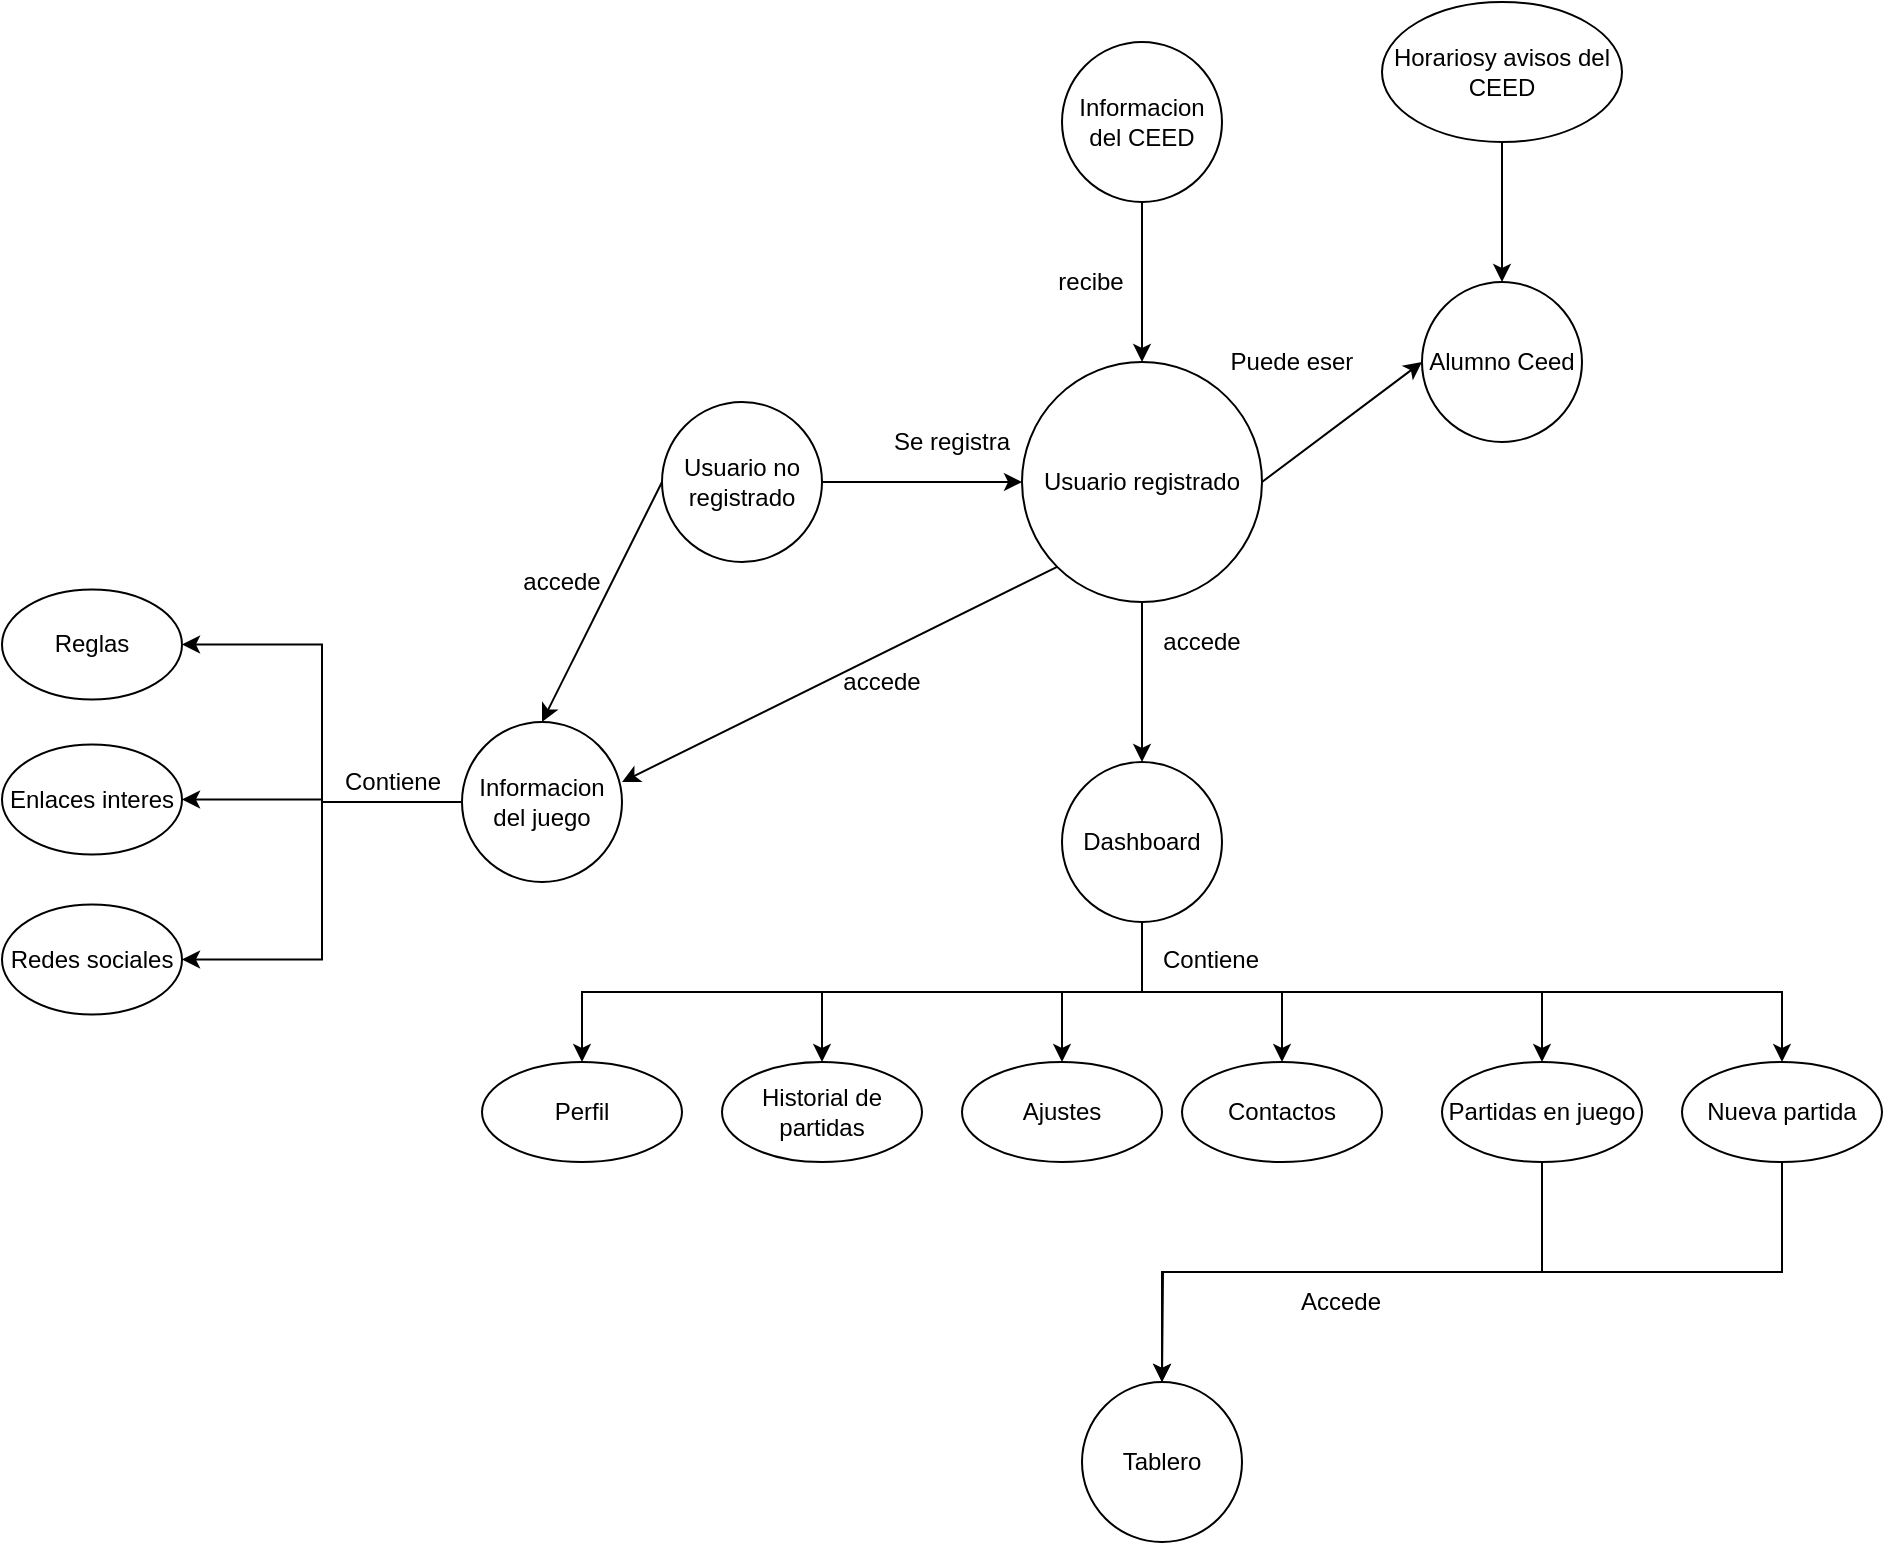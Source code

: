 <mxfile version="14.5.10" type="github"><diagram id="ML96VVelDOmiYtah87Tt" name="Page-1"><mxGraphModel dx="2500" dy="885" grid="1" gridSize="10" guides="1" tooltips="1" connect="1" arrows="1" fold="1" page="1" pageScale="1" pageWidth="827" pageHeight="1169" math="0" shadow="0"><root><mxCell id="0"/><mxCell id="1" parent="0"/><mxCell id="fjRejuABEHsBFlzufaXA-26" style="edgeStyle=orthogonalEdgeStyle;rounded=0;orthogonalLoop=1;jettySize=auto;html=1;exitX=1;exitY=0.5;exitDx=0;exitDy=0;entryX=0;entryY=0.5;entryDx=0;entryDy=0;" edge="1" parent="1" source="fjRejuABEHsBFlzufaXA-21" target="fjRejuABEHsBFlzufaXA-22"><mxGeometry relative="1" as="geometry"><Array as="points"><mxPoint x="350" y="280"/><mxPoint x="350" y="280"/></Array></mxGeometry></mxCell><mxCell id="fjRejuABEHsBFlzufaXA-21" value="&lt;div&gt;Usuario no registrado&lt;/div&gt;" style="ellipse;whiteSpace=wrap;html=1;aspect=fixed;" vertex="1" parent="1"><mxGeometry x="200" y="240" width="80" height="80" as="geometry"/></mxCell><mxCell id="fjRejuABEHsBFlzufaXA-37" style="edgeStyle=orthogonalEdgeStyle;rounded=0;orthogonalLoop=1;jettySize=auto;html=1;exitX=0.5;exitY=1;exitDx=0;exitDy=0;entryX=0.5;entryY=0;entryDx=0;entryDy=0;" edge="1" parent="1" source="fjRejuABEHsBFlzufaXA-22" target="fjRejuABEHsBFlzufaXA-36"><mxGeometry relative="1" as="geometry"/></mxCell><mxCell id="fjRejuABEHsBFlzufaXA-22" value="Usuario registrado" style="ellipse;whiteSpace=wrap;html=1;aspect=fixed;" vertex="1" parent="1"><mxGeometry x="380" y="220" width="120" height="120" as="geometry"/></mxCell><mxCell id="fjRejuABEHsBFlzufaXA-54" style="edgeStyle=orthogonalEdgeStyle;rounded=0;orthogonalLoop=1;jettySize=auto;html=1;exitX=0;exitY=0.5;exitDx=0;exitDy=0;entryX=1;entryY=0.5;entryDx=0;entryDy=0;" edge="1" parent="1" source="fjRejuABEHsBFlzufaXA-23" target="fjRejuABEHsBFlzufaXA-48"><mxGeometry relative="1" as="geometry"/></mxCell><mxCell id="fjRejuABEHsBFlzufaXA-55" style="edgeStyle=orthogonalEdgeStyle;rounded=0;orthogonalLoop=1;jettySize=auto;html=1;exitX=0;exitY=0.5;exitDx=0;exitDy=0;entryX=1;entryY=0.5;entryDx=0;entryDy=0;" edge="1" parent="1" source="fjRejuABEHsBFlzufaXA-23" target="fjRejuABEHsBFlzufaXA-49"><mxGeometry relative="1" as="geometry"/></mxCell><mxCell id="fjRejuABEHsBFlzufaXA-56" style="edgeStyle=orthogonalEdgeStyle;rounded=0;orthogonalLoop=1;jettySize=auto;html=1;exitX=0;exitY=0.5;exitDx=0;exitDy=0;entryX=1;entryY=0.5;entryDx=0;entryDy=0;" edge="1" parent="1" source="fjRejuABEHsBFlzufaXA-23" target="fjRejuABEHsBFlzufaXA-50"><mxGeometry relative="1" as="geometry"/></mxCell><mxCell id="fjRejuABEHsBFlzufaXA-23" value="Informacion del juego" style="ellipse;whiteSpace=wrap;html=1;aspect=fixed;" vertex="1" parent="1"><mxGeometry x="100" y="400" width="80" height="80" as="geometry"/></mxCell><mxCell id="fjRejuABEHsBFlzufaXA-24" value="" style="endArrow=classic;html=1;exitX=0;exitY=0.5;exitDx=0;exitDy=0;entryX=0.5;entryY=0;entryDx=0;entryDy=0;" edge="1" parent="1" source="fjRejuABEHsBFlzufaXA-21" target="fjRejuABEHsBFlzufaXA-23"><mxGeometry width="50" height="50" relative="1" as="geometry"><mxPoint x="350" y="460" as="sourcePoint"/><mxPoint x="400" y="410" as="targetPoint"/></mxGeometry></mxCell><mxCell id="fjRejuABEHsBFlzufaXA-25" value="accede" style="text;html=1;strokeColor=none;fillColor=none;align=center;verticalAlign=middle;whiteSpace=wrap;rounded=0;" vertex="1" parent="1"><mxGeometry x="130" y="320" width="40" height="20" as="geometry"/></mxCell><mxCell id="fjRejuABEHsBFlzufaXA-27" value="Se registra" style="text;html=1;strokeColor=none;fillColor=none;align=center;verticalAlign=middle;whiteSpace=wrap;rounded=0;" vertex="1" parent="1"><mxGeometry x="310" y="250" width="70" height="20" as="geometry"/></mxCell><mxCell id="fjRejuABEHsBFlzufaXA-29" value="Alumno Ceed" style="ellipse;whiteSpace=wrap;html=1;aspect=fixed;" vertex="1" parent="1"><mxGeometry x="580" y="180" width="80" height="80" as="geometry"/></mxCell><mxCell id="fjRejuABEHsBFlzufaXA-30" value="" style="endArrow=classic;html=1;exitX=1;exitY=0.5;exitDx=0;exitDy=0;entryX=0;entryY=0.5;entryDx=0;entryDy=0;" edge="1" parent="1" source="fjRejuABEHsBFlzufaXA-22" target="fjRejuABEHsBFlzufaXA-29"><mxGeometry width="50" height="50" relative="1" as="geometry"><mxPoint x="350" y="460" as="sourcePoint"/><mxPoint x="400" y="410" as="targetPoint"/></mxGeometry></mxCell><mxCell id="fjRejuABEHsBFlzufaXA-31" value="Puede eser" style="text;html=1;strokeColor=none;fillColor=none;align=center;verticalAlign=middle;whiteSpace=wrap;rounded=0;" vertex="1" parent="1"><mxGeometry x="480" y="210" width="70" height="20" as="geometry"/></mxCell><mxCell id="fjRejuABEHsBFlzufaXA-34" value="" style="endArrow=classic;html=1;exitX=0;exitY=1;exitDx=0;exitDy=0;entryX=1;entryY=0.375;entryDx=0;entryDy=0;entryPerimeter=0;" edge="1" parent="1" source="fjRejuABEHsBFlzufaXA-22" target="fjRejuABEHsBFlzufaXA-23"><mxGeometry width="50" height="50" relative="1" as="geometry"><mxPoint x="320" y="560" as="sourcePoint"/><mxPoint x="370" y="510" as="targetPoint"/></mxGeometry></mxCell><mxCell id="fjRejuABEHsBFlzufaXA-35" value="accede" style="text;html=1;strokeColor=none;fillColor=none;align=center;verticalAlign=middle;whiteSpace=wrap;rounded=0;" vertex="1" parent="1"><mxGeometry x="290" y="370" width="40" height="20" as="geometry"/></mxCell><mxCell id="fjRejuABEHsBFlzufaXA-71" style="edgeStyle=orthogonalEdgeStyle;rounded=0;orthogonalLoop=1;jettySize=auto;html=1;exitX=0.5;exitY=1;exitDx=0;exitDy=0;entryX=0.5;entryY=0;entryDx=0;entryDy=0;" edge="1" parent="1" source="fjRejuABEHsBFlzufaXA-36" target="fjRejuABEHsBFlzufaXA-59"><mxGeometry relative="1" as="geometry"/></mxCell><mxCell id="fjRejuABEHsBFlzufaXA-72" style="edgeStyle=orthogonalEdgeStyle;rounded=0;orthogonalLoop=1;jettySize=auto;html=1;exitX=0.5;exitY=1;exitDx=0;exitDy=0;entryX=0.5;entryY=0;entryDx=0;entryDy=0;" edge="1" parent="1" source="fjRejuABEHsBFlzufaXA-36" target="fjRejuABEHsBFlzufaXA-60"><mxGeometry relative="1" as="geometry"/></mxCell><mxCell id="fjRejuABEHsBFlzufaXA-73" style="edgeStyle=orthogonalEdgeStyle;rounded=0;orthogonalLoop=1;jettySize=auto;html=1;exitX=0.5;exitY=1;exitDx=0;exitDy=0;entryX=0.5;entryY=0;entryDx=0;entryDy=0;" edge="1" parent="1" source="fjRejuABEHsBFlzufaXA-36" target="fjRejuABEHsBFlzufaXA-61"><mxGeometry relative="1" as="geometry"/></mxCell><mxCell id="fjRejuABEHsBFlzufaXA-74" style="edgeStyle=orthogonalEdgeStyle;rounded=0;orthogonalLoop=1;jettySize=auto;html=1;exitX=0.5;exitY=1;exitDx=0;exitDy=0;entryX=0.5;entryY=0;entryDx=0;entryDy=0;" edge="1" parent="1" source="fjRejuABEHsBFlzufaXA-36" target="fjRejuABEHsBFlzufaXA-62"><mxGeometry relative="1" as="geometry"/></mxCell><mxCell id="fjRejuABEHsBFlzufaXA-75" style="edgeStyle=orthogonalEdgeStyle;rounded=0;orthogonalLoop=1;jettySize=auto;html=1;exitX=0.5;exitY=1;exitDx=0;exitDy=0;entryX=0.5;entryY=0;entryDx=0;entryDy=0;" edge="1" parent="1" source="fjRejuABEHsBFlzufaXA-36" target="fjRejuABEHsBFlzufaXA-63"><mxGeometry relative="1" as="geometry"/></mxCell><mxCell id="fjRejuABEHsBFlzufaXA-76" style="edgeStyle=orthogonalEdgeStyle;rounded=0;orthogonalLoop=1;jettySize=auto;html=1;exitX=0.5;exitY=1;exitDx=0;exitDy=0;entryX=0.5;entryY=0;entryDx=0;entryDy=0;" edge="1" parent="1" source="fjRejuABEHsBFlzufaXA-36" target="fjRejuABEHsBFlzufaXA-64"><mxGeometry relative="1" as="geometry"/></mxCell><mxCell id="fjRejuABEHsBFlzufaXA-36" value="Dashboard" style="ellipse;whiteSpace=wrap;html=1;aspect=fixed;" vertex="1" parent="1"><mxGeometry x="400" y="420" width="80" height="80" as="geometry"/></mxCell><mxCell id="fjRejuABEHsBFlzufaXA-38" value="accede" style="text;html=1;strokeColor=none;fillColor=none;align=center;verticalAlign=middle;whiteSpace=wrap;rounded=0;" vertex="1" parent="1"><mxGeometry x="450" y="350" width="40" height="20" as="geometry"/></mxCell><mxCell id="fjRejuABEHsBFlzufaXA-39" value="Tablero" style="ellipse;whiteSpace=wrap;html=1;aspect=fixed;" vertex="1" parent="1"><mxGeometry x="410" y="730" width="80" height="80" as="geometry"/></mxCell><mxCell id="fjRejuABEHsBFlzufaXA-44" style="edgeStyle=orthogonalEdgeStyle;rounded=0;orthogonalLoop=1;jettySize=auto;html=1;exitX=0.5;exitY=1;exitDx=0;exitDy=0;entryX=0.5;entryY=0;entryDx=0;entryDy=0;" edge="1" parent="1" source="fjRejuABEHsBFlzufaXA-42" target="fjRejuABEHsBFlzufaXA-22"><mxGeometry relative="1" as="geometry"/></mxCell><mxCell id="fjRejuABEHsBFlzufaXA-42" value="Informacion del CEED" style="ellipse;whiteSpace=wrap;html=1;aspect=fixed;" vertex="1" parent="1"><mxGeometry x="400" y="60" width="80" height="80" as="geometry"/></mxCell><mxCell id="fjRejuABEHsBFlzufaXA-45" value="&lt;div&gt;recibe&lt;/div&gt;" style="text;html=1;align=center;verticalAlign=middle;resizable=0;points=[];autosize=1;strokeColor=none;" vertex="1" parent="1"><mxGeometry x="389" y="170" width="50" height="20" as="geometry"/></mxCell><mxCell id="fjRejuABEHsBFlzufaXA-47" style="edgeStyle=orthogonalEdgeStyle;rounded=0;orthogonalLoop=1;jettySize=auto;html=1;exitX=0.5;exitY=1;exitDx=0;exitDy=0;entryX=0.5;entryY=0;entryDx=0;entryDy=0;" edge="1" parent="1" source="fjRejuABEHsBFlzufaXA-46" target="fjRejuABEHsBFlzufaXA-29"><mxGeometry relative="1" as="geometry"/></mxCell><mxCell id="fjRejuABEHsBFlzufaXA-46" value="Horariosy avisos del CEED" style="ellipse;whiteSpace=wrap;html=1;" vertex="1" parent="1"><mxGeometry x="560" y="40" width="120" height="70" as="geometry"/></mxCell><mxCell id="fjRejuABEHsBFlzufaXA-48" value="Reglas" style="ellipse;whiteSpace=wrap;html=1;" vertex="1" parent="1"><mxGeometry x="-130" y="333.75" width="90" height="55" as="geometry"/></mxCell><mxCell id="fjRejuABEHsBFlzufaXA-49" value="Enlaces interes" style="ellipse;whiteSpace=wrap;html=1;" vertex="1" parent="1"><mxGeometry x="-130" y="411.25" width="90" height="55" as="geometry"/></mxCell><mxCell id="fjRejuABEHsBFlzufaXA-50" value="Redes sociales" style="ellipse;whiteSpace=wrap;html=1;" vertex="1" parent="1"><mxGeometry x="-130" y="491.25" width="90" height="55" as="geometry"/></mxCell><mxCell id="fjRejuABEHsBFlzufaXA-58" value="Contiene" style="text;html=1;align=center;verticalAlign=middle;resizable=0;points=[];autosize=1;strokeColor=none;" vertex="1" parent="1"><mxGeometry x="30" y="420" width="70" height="20" as="geometry"/></mxCell><mxCell id="fjRejuABEHsBFlzufaXA-59" value="Perfil" style="ellipse;whiteSpace=wrap;html=1;" vertex="1" parent="1"><mxGeometry x="110" y="570" width="100" height="50" as="geometry"/></mxCell><mxCell id="fjRejuABEHsBFlzufaXA-60" value="Historial de partidas" style="ellipse;whiteSpace=wrap;html=1;" vertex="1" parent="1"><mxGeometry x="230" y="570" width="100" height="50" as="geometry"/></mxCell><mxCell id="fjRejuABEHsBFlzufaXA-61" value="Ajustes" style="ellipse;whiteSpace=wrap;html=1;" vertex="1" parent="1"><mxGeometry x="350" y="570" width="100" height="50" as="geometry"/></mxCell><mxCell id="fjRejuABEHsBFlzufaXA-62" value="Contactos" style="ellipse;whiteSpace=wrap;html=1;" vertex="1" parent="1"><mxGeometry x="460" y="570" width="100" height="50" as="geometry"/></mxCell><mxCell id="fjRejuABEHsBFlzufaXA-78" style="edgeStyle=orthogonalEdgeStyle;rounded=0;orthogonalLoop=1;jettySize=auto;html=1;exitX=0.5;exitY=1;exitDx=0;exitDy=0;entryX=0.5;entryY=0;entryDx=0;entryDy=0;" edge="1" parent="1" source="fjRejuABEHsBFlzufaXA-63" target="fjRejuABEHsBFlzufaXA-39"><mxGeometry relative="1" as="geometry"/></mxCell><mxCell id="fjRejuABEHsBFlzufaXA-63" value="Partidas en juego" style="ellipse;whiteSpace=wrap;html=1;" vertex="1" parent="1"><mxGeometry x="590" y="570" width="100" height="50" as="geometry"/></mxCell><mxCell id="fjRejuABEHsBFlzufaXA-79" style="edgeStyle=orthogonalEdgeStyle;rounded=0;orthogonalLoop=1;jettySize=auto;html=1;exitX=0.5;exitY=1;exitDx=0;exitDy=0;" edge="1" parent="1" source="fjRejuABEHsBFlzufaXA-64"><mxGeometry relative="1" as="geometry"><mxPoint x="450" y="730" as="targetPoint"/></mxGeometry></mxCell><mxCell id="fjRejuABEHsBFlzufaXA-64" value="Nueva partida" style="ellipse;whiteSpace=wrap;html=1;" vertex="1" parent="1"><mxGeometry x="710" y="570" width="100" height="50" as="geometry"/></mxCell><mxCell id="fjRejuABEHsBFlzufaXA-77" value="Contiene" style="text;html=1;align=center;verticalAlign=middle;resizable=0;points=[];autosize=1;strokeColor=none;" vertex="1" parent="1"><mxGeometry x="439" y="508.75" width="70" height="20" as="geometry"/></mxCell><mxCell id="fjRejuABEHsBFlzufaXA-80" value="Accede" style="text;html=1;align=center;verticalAlign=middle;resizable=0;points=[];autosize=1;strokeColor=none;" vertex="1" parent="1"><mxGeometry x="509" y="680" width="60" height="20" as="geometry"/></mxCell></root></mxGraphModel></diagram></mxfile>